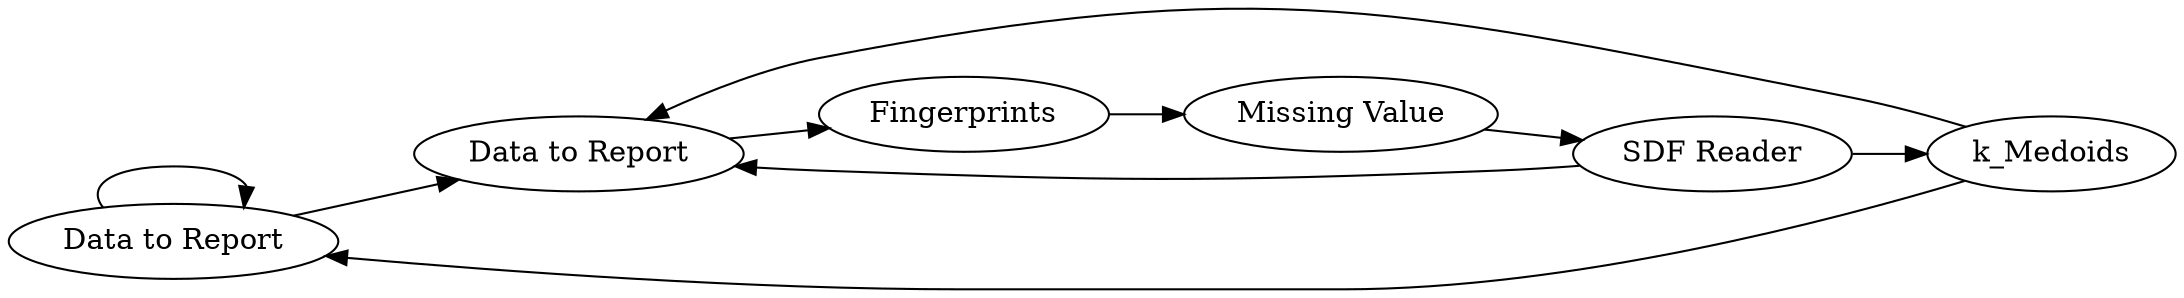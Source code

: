 digraph {
	7 -> 7
	5 -> 8
	7 -> 8
	8 -> 9
	11 -> 8
	11 -> 5
	9 -> 13
	5 -> 7
	13 -> 11
	5 [label=k_Medoids]
	13 [label="Missing Value"]
	7 [label="Data to Report"]
	9 [label=Fingerprints]
	11 [label="SDF Reader"]
	8 [label="Data to Report"]
	rankdir=LR
}
